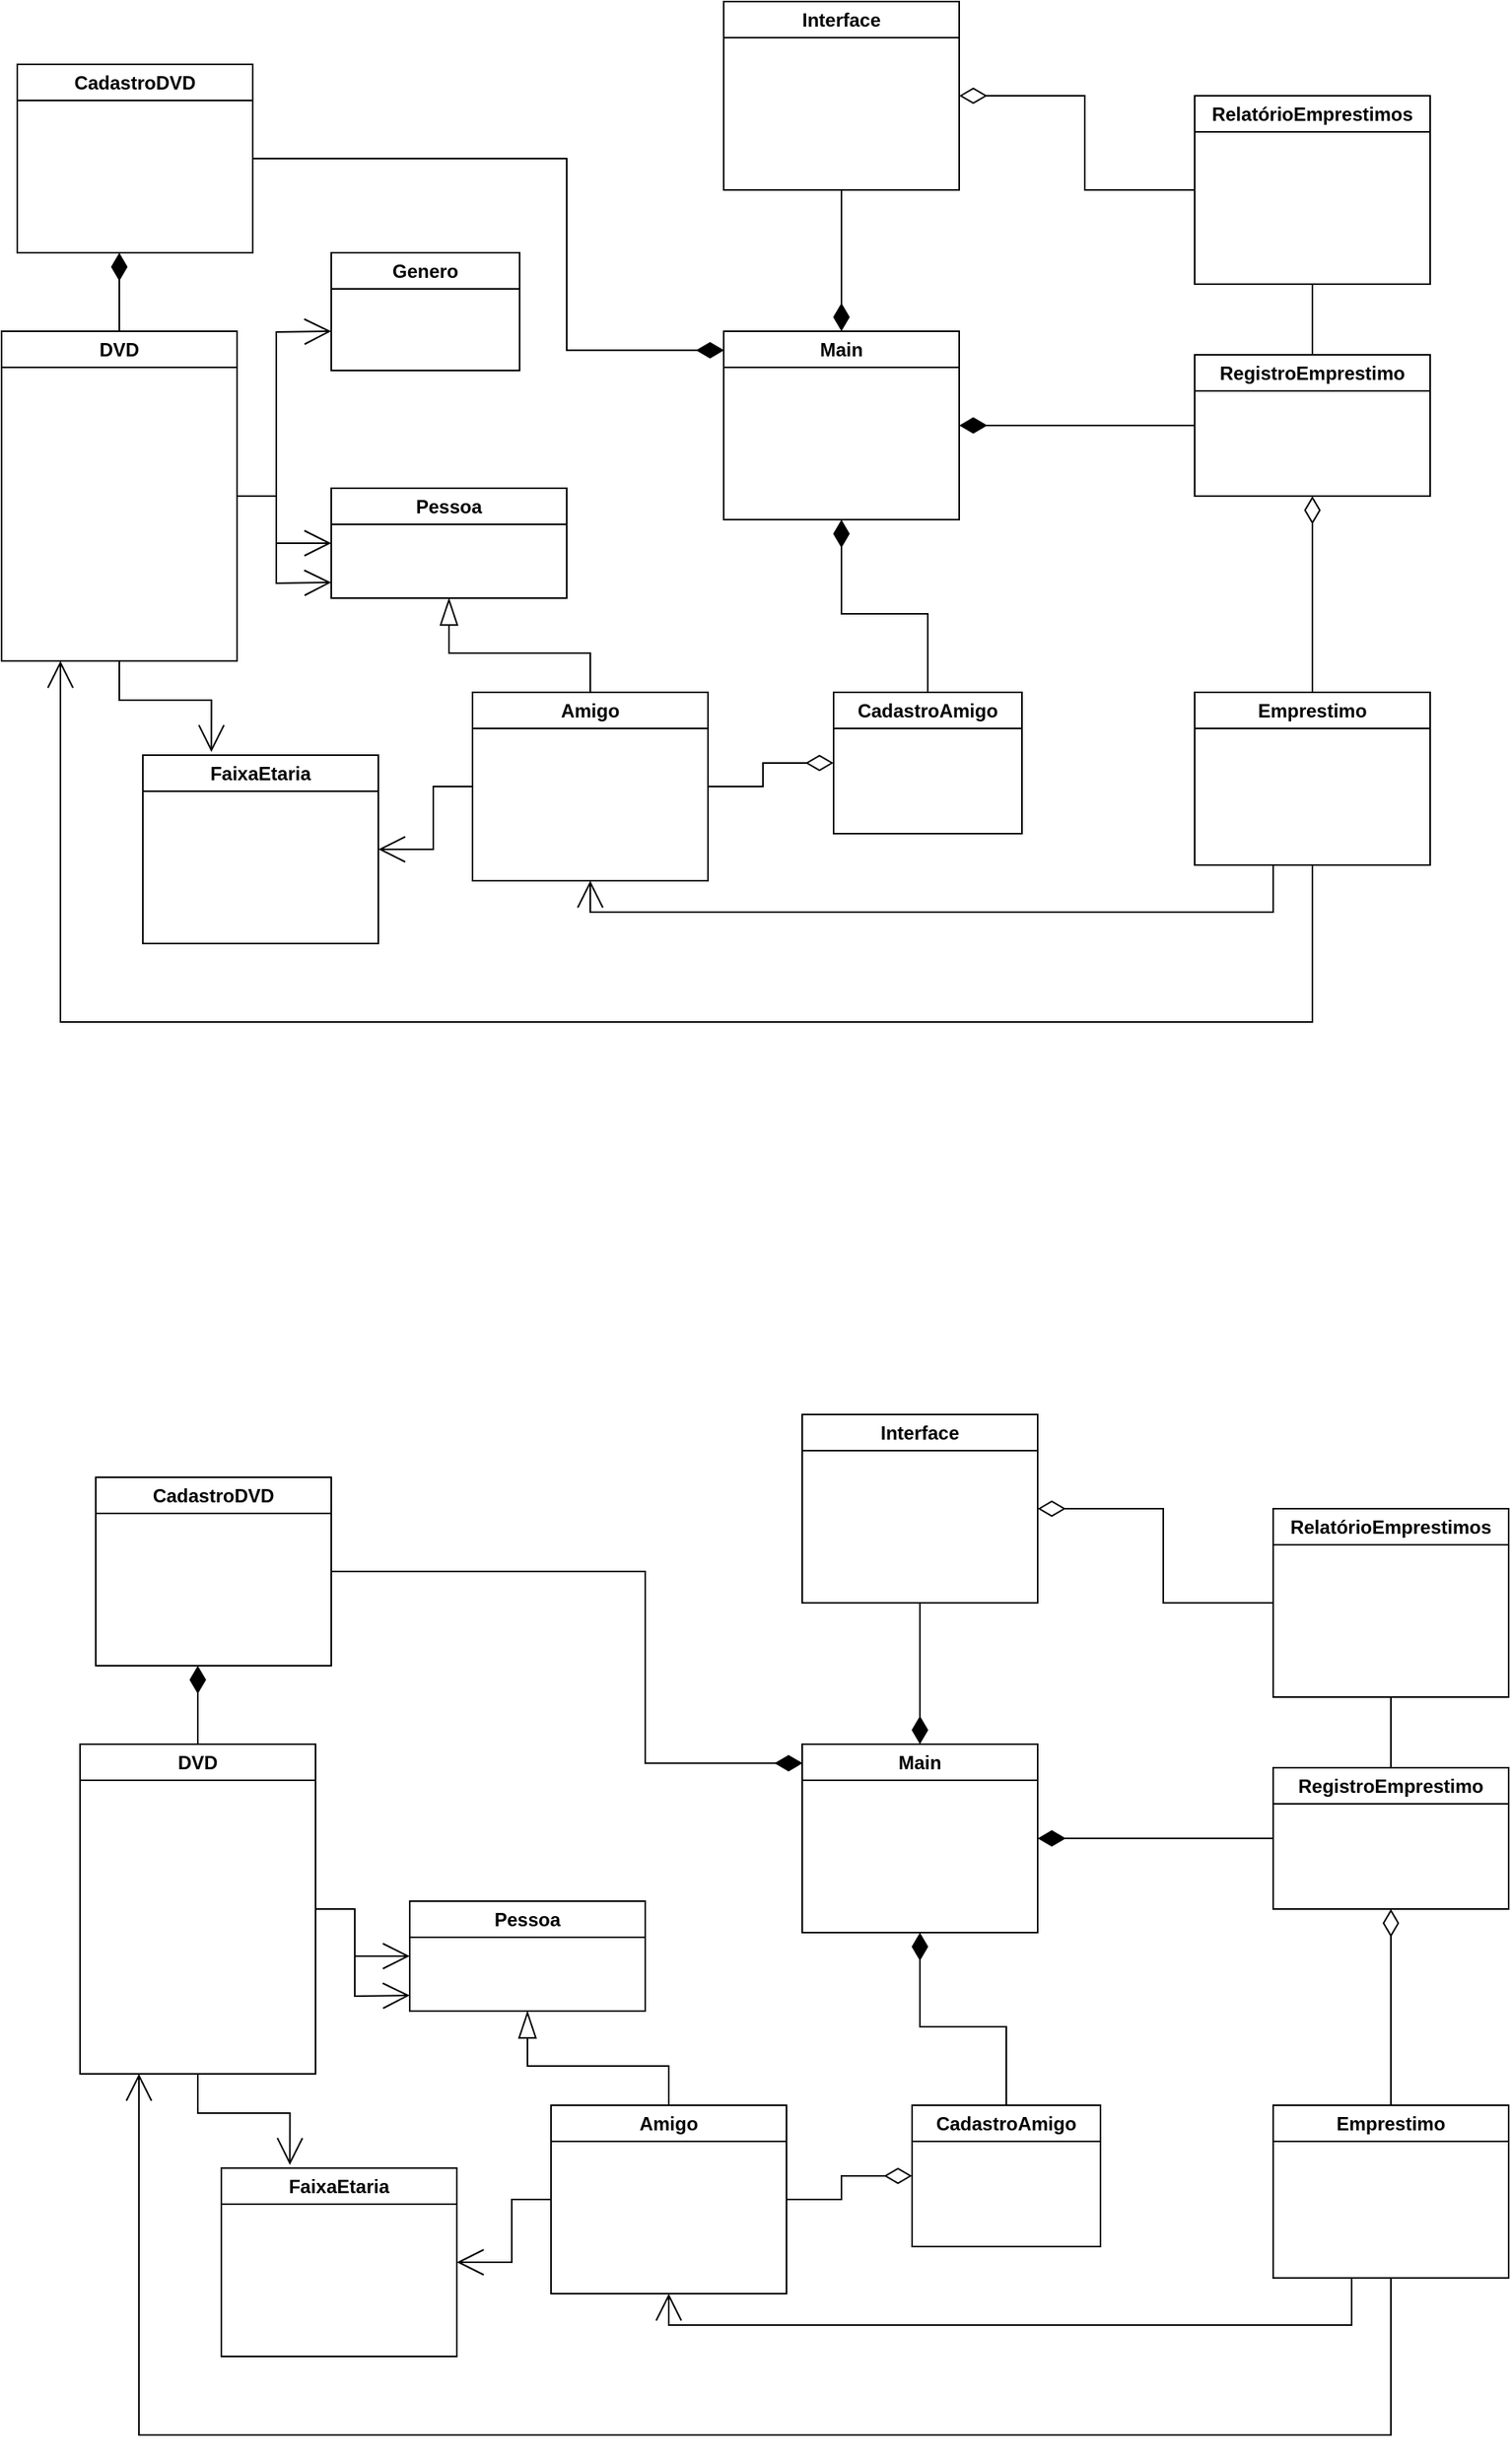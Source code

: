 <mxfile version="24.2.1" type="device">
  <diagram name="Página-1" id="Jprmb5H6BD0tqdkCDD7L">
    <mxGraphModel dx="1393" dy="753" grid="1" gridSize="10" guides="1" tooltips="1" connect="1" arrows="1" fold="1" page="1" pageScale="1" pageWidth="2000" pageHeight="2000" math="0" shadow="0">
      <root>
        <mxCell id="0" />
        <mxCell id="1" parent="0" />
        <mxCell id="xjkZMB67vpx3Vh0A0Mzx-1" value="Main" style="swimlane;whiteSpace=wrap;html=1;" vertex="1" parent="1">
          <mxGeometry x="490" y="260" width="150" height="120" as="geometry" />
        </mxCell>
        <mxCell id="xjkZMB67vpx3Vh0A0Mzx-32" style="edgeStyle=orthogonalEdgeStyle;rounded=0;orthogonalLoop=1;jettySize=auto;html=1;entryX=0.5;entryY=0;entryDx=0;entryDy=0;endArrow=diamondThin;endFill=1;endSize=15;" edge="1" parent="1" source="xjkZMB67vpx3Vh0A0Mzx-2" target="xjkZMB67vpx3Vh0A0Mzx-1">
          <mxGeometry relative="1" as="geometry" />
        </mxCell>
        <mxCell id="xjkZMB67vpx3Vh0A0Mzx-2" value="Interface" style="swimlane;whiteSpace=wrap;html=1;" vertex="1" parent="1">
          <mxGeometry x="490" y="50" width="150" height="120" as="geometry" />
        </mxCell>
        <mxCell id="xjkZMB67vpx3Vh0A0Mzx-14" style="edgeStyle=orthogonalEdgeStyle;rounded=0;orthogonalLoop=1;jettySize=auto;html=1;exitX=0;exitY=0.5;exitDx=0;exitDy=0;entryX=1;entryY=0.5;entryDx=0;entryDy=0;startArrow=none;startFill=0;endArrow=diamondThin;endFill=0;strokeWidth=1;jumpSize=6;endSize=15;" edge="1" parent="1" source="xjkZMB67vpx3Vh0A0Mzx-3" target="xjkZMB67vpx3Vh0A0Mzx-2">
          <mxGeometry relative="1" as="geometry" />
        </mxCell>
        <mxCell id="xjkZMB67vpx3Vh0A0Mzx-3" value="&lt;div&gt;RelatórioEmprestimos&lt;/div&gt;" style="swimlane;whiteSpace=wrap;html=1;" vertex="1" parent="1">
          <mxGeometry x="790" y="110" width="150" height="120" as="geometry" />
        </mxCell>
        <mxCell id="xjkZMB67vpx3Vh0A0Mzx-15" style="edgeStyle=orthogonalEdgeStyle;rounded=0;orthogonalLoop=1;jettySize=auto;html=1;entryX=0.5;entryY=1;entryDx=0;entryDy=0;endArrow=none;endFill=0;" edge="1" parent="1" source="xjkZMB67vpx3Vh0A0Mzx-4" target="xjkZMB67vpx3Vh0A0Mzx-3">
          <mxGeometry relative="1" as="geometry" />
        </mxCell>
        <mxCell id="xjkZMB67vpx3Vh0A0Mzx-19" style="edgeStyle=orthogonalEdgeStyle;rounded=0;orthogonalLoop=1;jettySize=auto;html=1;entryX=1;entryY=0.5;entryDx=0;entryDy=0;endArrow=diamondThin;endFill=1;endSize=15;" edge="1" parent="1" source="xjkZMB67vpx3Vh0A0Mzx-4" target="xjkZMB67vpx3Vh0A0Mzx-1">
          <mxGeometry relative="1" as="geometry" />
        </mxCell>
        <mxCell id="xjkZMB67vpx3Vh0A0Mzx-4" value="&lt;div&gt;RegistroEmprestimo&lt;/div&gt;" style="swimlane;whiteSpace=wrap;html=1;" vertex="1" parent="1">
          <mxGeometry x="790" y="275" width="150" height="90" as="geometry" />
        </mxCell>
        <mxCell id="xjkZMB67vpx3Vh0A0Mzx-16" style="edgeStyle=orthogonalEdgeStyle;rounded=0;orthogonalLoop=1;jettySize=auto;html=1;entryX=0.5;entryY=1;entryDx=0;entryDy=0;endArrow=diamondThin;endFill=0;endSize=15;" edge="1" parent="1" source="xjkZMB67vpx3Vh0A0Mzx-5" target="xjkZMB67vpx3Vh0A0Mzx-4">
          <mxGeometry relative="1" as="geometry" />
        </mxCell>
        <mxCell id="xjkZMB67vpx3Vh0A0Mzx-27" style="edgeStyle=orthogonalEdgeStyle;rounded=0;orthogonalLoop=1;jettySize=auto;html=1;entryX=0.25;entryY=1;entryDx=0;entryDy=0;endArrow=open;endFill=0;endSize=15;" edge="1" parent="1" source="xjkZMB67vpx3Vh0A0Mzx-5" target="xjkZMB67vpx3Vh0A0Mzx-12">
          <mxGeometry relative="1" as="geometry">
            <mxPoint x="170" y="670" as="targetPoint" />
            <Array as="points">
              <mxPoint x="865" y="700" />
              <mxPoint x="68" y="700" />
            </Array>
          </mxGeometry>
        </mxCell>
        <mxCell id="xjkZMB67vpx3Vh0A0Mzx-30" style="edgeStyle=orthogonalEdgeStyle;rounded=0;orthogonalLoop=1;jettySize=auto;html=1;entryX=0.5;entryY=1;entryDx=0;entryDy=0;endArrow=open;endFill=0;endSize=15;" edge="1" parent="1" source="xjkZMB67vpx3Vh0A0Mzx-5" target="xjkZMB67vpx3Vh0A0Mzx-7">
          <mxGeometry relative="1" as="geometry">
            <Array as="points">
              <mxPoint x="840" y="630" />
              <mxPoint x="405" y="630" />
            </Array>
          </mxGeometry>
        </mxCell>
        <mxCell id="xjkZMB67vpx3Vh0A0Mzx-5" value="Emprestimo" style="swimlane;whiteSpace=wrap;html=1;" vertex="1" parent="1">
          <mxGeometry x="790" y="490" width="150" height="110" as="geometry" />
        </mxCell>
        <mxCell id="xjkZMB67vpx3Vh0A0Mzx-18" style="edgeStyle=orthogonalEdgeStyle;rounded=0;orthogonalLoop=1;jettySize=auto;html=1;entryX=0.5;entryY=1;entryDx=0;entryDy=0;endArrow=diamondThin;endFill=1;endSize=15;" edge="1" parent="1" source="xjkZMB67vpx3Vh0A0Mzx-6" target="xjkZMB67vpx3Vh0A0Mzx-1">
          <mxGeometry relative="1" as="geometry" />
        </mxCell>
        <mxCell id="xjkZMB67vpx3Vh0A0Mzx-6" value="CadastroAmigo" style="swimlane;whiteSpace=wrap;html=1;" vertex="1" parent="1">
          <mxGeometry x="560" y="490" width="120" height="90" as="geometry" />
        </mxCell>
        <mxCell id="xjkZMB67vpx3Vh0A0Mzx-17" style="edgeStyle=orthogonalEdgeStyle;rounded=0;orthogonalLoop=1;jettySize=auto;html=1;entryX=0;entryY=0.5;entryDx=0;entryDy=0;endArrow=diamondThin;endFill=0;endSize=15;" edge="1" parent="1" source="xjkZMB67vpx3Vh0A0Mzx-7" target="xjkZMB67vpx3Vh0A0Mzx-6">
          <mxGeometry relative="1" as="geometry" />
        </mxCell>
        <mxCell id="xjkZMB67vpx3Vh0A0Mzx-29" style="edgeStyle=orthogonalEdgeStyle;rounded=0;orthogonalLoop=1;jettySize=auto;html=1;entryX=1;entryY=0.5;entryDx=0;entryDy=0;endArrow=open;endFill=0;endSize=15;" edge="1" parent="1" source="xjkZMB67vpx3Vh0A0Mzx-7" target="xjkZMB67vpx3Vh0A0Mzx-13">
          <mxGeometry relative="1" as="geometry" />
        </mxCell>
        <mxCell id="xjkZMB67vpx3Vh0A0Mzx-31" style="edgeStyle=orthogonalEdgeStyle;rounded=0;orthogonalLoop=1;jettySize=auto;html=1;entryX=0.5;entryY=1;entryDx=0;entryDy=0;endArrow=blockThin;endFill=0;endSize=15;" edge="1" parent="1" source="xjkZMB67vpx3Vh0A0Mzx-7" target="xjkZMB67vpx3Vh0A0Mzx-8">
          <mxGeometry relative="1" as="geometry" />
        </mxCell>
        <mxCell id="xjkZMB67vpx3Vh0A0Mzx-7" value="Amigo" style="swimlane;whiteSpace=wrap;html=1;" vertex="1" parent="1">
          <mxGeometry x="330" y="490" width="150" height="120" as="geometry" />
        </mxCell>
        <mxCell id="xjkZMB67vpx3Vh0A0Mzx-8" value="Pessoa" style="swimlane;whiteSpace=wrap;html=1;" vertex="1" parent="1">
          <mxGeometry x="240" y="360" width="150" height="70" as="geometry" />
        </mxCell>
        <mxCell id="xjkZMB67vpx3Vh0A0Mzx-10" value="Genero" style="swimlane;whiteSpace=wrap;html=1;" vertex="1" parent="1">
          <mxGeometry x="240" y="210" width="120" height="75" as="geometry" />
        </mxCell>
        <mxCell id="xjkZMB67vpx3Vh0A0Mzx-11" value="CadastroDVD" style="swimlane;whiteSpace=wrap;html=1;" vertex="1" parent="1">
          <mxGeometry x="40" y="90" width="150" height="120" as="geometry" />
        </mxCell>
        <mxCell id="xjkZMB67vpx3Vh0A0Mzx-23" style="edgeStyle=orthogonalEdgeStyle;rounded=0;orthogonalLoop=1;jettySize=auto;html=1;endArrow=open;endFill=0;endSize=15;" edge="1" parent="1" source="xjkZMB67vpx3Vh0A0Mzx-12">
          <mxGeometry relative="1" as="geometry">
            <mxPoint x="240" y="260" as="targetPoint" />
          </mxGeometry>
        </mxCell>
        <mxCell id="xjkZMB67vpx3Vh0A0Mzx-24" style="edgeStyle=orthogonalEdgeStyle;rounded=0;orthogonalLoop=1;jettySize=auto;html=1;endArrow=diamondThin;endFill=1;endSize=15;" edge="1" parent="1" source="xjkZMB67vpx3Vh0A0Mzx-12">
          <mxGeometry relative="1" as="geometry">
            <mxPoint x="105" y="210" as="targetPoint" />
          </mxGeometry>
        </mxCell>
        <mxCell id="xjkZMB67vpx3Vh0A0Mzx-25" style="edgeStyle=orthogonalEdgeStyle;rounded=0;orthogonalLoop=1;jettySize=auto;html=1;entryX=0;entryY=0.5;entryDx=0;entryDy=0;endArrow=open;endFill=0;endSize=15;" edge="1" parent="1" source="xjkZMB67vpx3Vh0A0Mzx-12" target="xjkZMB67vpx3Vh0A0Mzx-8">
          <mxGeometry relative="1" as="geometry" />
        </mxCell>
        <mxCell id="xjkZMB67vpx3Vh0A0Mzx-26" style="edgeStyle=orthogonalEdgeStyle;rounded=0;orthogonalLoop=1;jettySize=auto;html=1;endArrow=open;endFill=0;endSize=15;" edge="1" parent="1" source="xjkZMB67vpx3Vh0A0Mzx-12">
          <mxGeometry relative="1" as="geometry">
            <mxPoint x="240" y="420.0" as="targetPoint" />
          </mxGeometry>
        </mxCell>
        <mxCell id="xjkZMB67vpx3Vh0A0Mzx-12" value="DVD" style="swimlane;whiteSpace=wrap;html=1;" vertex="1" parent="1">
          <mxGeometry x="30" y="260" width="150" height="210" as="geometry" />
        </mxCell>
        <mxCell id="xjkZMB67vpx3Vh0A0Mzx-13" value="&lt;div&gt;FaixaEtaria&lt;/div&gt;" style="swimlane;whiteSpace=wrap;html=1;" vertex="1" parent="1">
          <mxGeometry x="120" y="530" width="150" height="120" as="geometry" />
        </mxCell>
        <mxCell id="xjkZMB67vpx3Vh0A0Mzx-22" style="edgeStyle=orthogonalEdgeStyle;rounded=0;orthogonalLoop=1;jettySize=auto;html=1;entryX=0.002;entryY=0.101;entryDx=0;entryDy=0;entryPerimeter=0;endArrow=diamondThin;endFill=1;endSize=15;" edge="1" parent="1" source="xjkZMB67vpx3Vh0A0Mzx-11" target="xjkZMB67vpx3Vh0A0Mzx-1">
          <mxGeometry relative="1" as="geometry">
            <Array as="points">
              <mxPoint x="390" y="150" />
              <mxPoint x="390" y="272" />
            </Array>
          </mxGeometry>
        </mxCell>
        <mxCell id="xjkZMB67vpx3Vh0A0Mzx-28" style="edgeStyle=orthogonalEdgeStyle;rounded=0;orthogonalLoop=1;jettySize=auto;html=1;entryX=0.291;entryY=-0.017;entryDx=0;entryDy=0;entryPerimeter=0;endArrow=open;endFill=0;endSize=15;" edge="1" parent="1" source="xjkZMB67vpx3Vh0A0Mzx-12" target="xjkZMB67vpx3Vh0A0Mzx-13">
          <mxGeometry relative="1" as="geometry" />
        </mxCell>
        <mxCell id="xjkZMB67vpx3Vh0A0Mzx-62" value="Main" style="swimlane;whiteSpace=wrap;html=1;" vertex="1" parent="1">
          <mxGeometry x="540" y="1160" width="150" height="120" as="geometry" />
        </mxCell>
        <mxCell id="xjkZMB67vpx3Vh0A0Mzx-63" style="edgeStyle=orthogonalEdgeStyle;rounded=0;orthogonalLoop=1;jettySize=auto;html=1;entryX=0.5;entryY=0;entryDx=0;entryDy=0;endArrow=diamondThin;endFill=1;endSize=15;" edge="1" parent="1" source="xjkZMB67vpx3Vh0A0Mzx-64" target="xjkZMB67vpx3Vh0A0Mzx-62">
          <mxGeometry relative="1" as="geometry" />
        </mxCell>
        <mxCell id="xjkZMB67vpx3Vh0A0Mzx-64" value="Interface" style="swimlane;whiteSpace=wrap;html=1;" vertex="1" parent="1">
          <mxGeometry x="540" y="950" width="150" height="120" as="geometry" />
        </mxCell>
        <mxCell id="xjkZMB67vpx3Vh0A0Mzx-65" style="edgeStyle=orthogonalEdgeStyle;rounded=0;orthogonalLoop=1;jettySize=auto;html=1;exitX=0;exitY=0.5;exitDx=0;exitDy=0;entryX=1;entryY=0.5;entryDx=0;entryDy=0;startArrow=none;startFill=0;endArrow=diamondThin;endFill=0;strokeWidth=1;jumpSize=6;endSize=15;" edge="1" parent="1" source="xjkZMB67vpx3Vh0A0Mzx-66" target="xjkZMB67vpx3Vh0A0Mzx-64">
          <mxGeometry relative="1" as="geometry" />
        </mxCell>
        <mxCell id="xjkZMB67vpx3Vh0A0Mzx-66" value="&lt;div&gt;RelatórioEmprestimos&lt;/div&gt;" style="swimlane;whiteSpace=wrap;html=1;" vertex="1" parent="1">
          <mxGeometry x="840" y="1010" width="150" height="120" as="geometry" />
        </mxCell>
        <mxCell id="xjkZMB67vpx3Vh0A0Mzx-67" style="edgeStyle=orthogonalEdgeStyle;rounded=0;orthogonalLoop=1;jettySize=auto;html=1;entryX=0.5;entryY=1;entryDx=0;entryDy=0;endArrow=none;endFill=0;" edge="1" parent="1" source="xjkZMB67vpx3Vh0A0Mzx-69" target="xjkZMB67vpx3Vh0A0Mzx-66">
          <mxGeometry relative="1" as="geometry" />
        </mxCell>
        <mxCell id="xjkZMB67vpx3Vh0A0Mzx-68" style="edgeStyle=orthogonalEdgeStyle;rounded=0;orthogonalLoop=1;jettySize=auto;html=1;entryX=1;entryY=0.5;entryDx=0;entryDy=0;endArrow=diamondThin;endFill=1;endSize=15;" edge="1" parent="1" source="xjkZMB67vpx3Vh0A0Mzx-69" target="xjkZMB67vpx3Vh0A0Mzx-62">
          <mxGeometry relative="1" as="geometry" />
        </mxCell>
        <mxCell id="xjkZMB67vpx3Vh0A0Mzx-69" value="&lt;div&gt;RegistroEmprestimo&lt;/div&gt;" style="swimlane;whiteSpace=wrap;html=1;" vertex="1" parent="1">
          <mxGeometry x="840" y="1175" width="150" height="90" as="geometry" />
        </mxCell>
        <mxCell id="xjkZMB67vpx3Vh0A0Mzx-70" style="edgeStyle=orthogonalEdgeStyle;rounded=0;orthogonalLoop=1;jettySize=auto;html=1;entryX=0.5;entryY=1;entryDx=0;entryDy=0;endArrow=diamondThin;endFill=0;endSize=15;" edge="1" parent="1" source="xjkZMB67vpx3Vh0A0Mzx-73" target="xjkZMB67vpx3Vh0A0Mzx-69">
          <mxGeometry relative="1" as="geometry" />
        </mxCell>
        <mxCell id="xjkZMB67vpx3Vh0A0Mzx-71" style="edgeStyle=orthogonalEdgeStyle;rounded=0;orthogonalLoop=1;jettySize=auto;html=1;entryX=0.25;entryY=1;entryDx=0;entryDy=0;endArrow=open;endFill=0;endSize=15;" edge="1" parent="1" source="xjkZMB67vpx3Vh0A0Mzx-73" target="xjkZMB67vpx3Vh0A0Mzx-87">
          <mxGeometry relative="1" as="geometry">
            <mxPoint x="220" y="1570" as="targetPoint" />
            <Array as="points">
              <mxPoint x="915" y="1600" />
              <mxPoint x="118" y="1600" />
            </Array>
          </mxGeometry>
        </mxCell>
        <mxCell id="xjkZMB67vpx3Vh0A0Mzx-72" style="edgeStyle=orthogonalEdgeStyle;rounded=0;orthogonalLoop=1;jettySize=auto;html=1;entryX=0.5;entryY=1;entryDx=0;entryDy=0;endArrow=open;endFill=0;endSize=15;" edge="1" parent="1" source="xjkZMB67vpx3Vh0A0Mzx-73" target="xjkZMB67vpx3Vh0A0Mzx-79">
          <mxGeometry relative="1" as="geometry">
            <Array as="points">
              <mxPoint x="890" y="1530" />
              <mxPoint x="455" y="1530" />
            </Array>
          </mxGeometry>
        </mxCell>
        <mxCell id="xjkZMB67vpx3Vh0A0Mzx-73" value="Emprestimo" style="swimlane;whiteSpace=wrap;html=1;" vertex="1" parent="1">
          <mxGeometry x="840" y="1390" width="150" height="110" as="geometry" />
        </mxCell>
        <mxCell id="xjkZMB67vpx3Vh0A0Mzx-74" style="edgeStyle=orthogonalEdgeStyle;rounded=0;orthogonalLoop=1;jettySize=auto;html=1;entryX=0.5;entryY=1;entryDx=0;entryDy=0;endArrow=diamondThin;endFill=1;endSize=15;" edge="1" parent="1" source="xjkZMB67vpx3Vh0A0Mzx-75" target="xjkZMB67vpx3Vh0A0Mzx-62">
          <mxGeometry relative="1" as="geometry" />
        </mxCell>
        <mxCell id="xjkZMB67vpx3Vh0A0Mzx-75" value="CadastroAmigo" style="swimlane;whiteSpace=wrap;html=1;" vertex="1" parent="1">
          <mxGeometry x="610" y="1390" width="120" height="90" as="geometry" />
        </mxCell>
        <mxCell id="xjkZMB67vpx3Vh0A0Mzx-76" style="edgeStyle=orthogonalEdgeStyle;rounded=0;orthogonalLoop=1;jettySize=auto;html=1;entryX=0;entryY=0.5;entryDx=0;entryDy=0;endArrow=diamondThin;endFill=0;endSize=15;" edge="1" parent="1" source="xjkZMB67vpx3Vh0A0Mzx-79" target="xjkZMB67vpx3Vh0A0Mzx-75">
          <mxGeometry relative="1" as="geometry" />
        </mxCell>
        <mxCell id="xjkZMB67vpx3Vh0A0Mzx-77" style="edgeStyle=orthogonalEdgeStyle;rounded=0;orthogonalLoop=1;jettySize=auto;html=1;entryX=1;entryY=0.5;entryDx=0;entryDy=0;endArrow=open;endFill=0;endSize=15;" edge="1" parent="1" source="xjkZMB67vpx3Vh0A0Mzx-79" target="xjkZMB67vpx3Vh0A0Mzx-88">
          <mxGeometry relative="1" as="geometry" />
        </mxCell>
        <mxCell id="xjkZMB67vpx3Vh0A0Mzx-78" style="edgeStyle=orthogonalEdgeStyle;rounded=0;orthogonalLoop=1;jettySize=auto;html=1;entryX=0.5;entryY=1;entryDx=0;entryDy=0;endArrow=blockThin;endFill=0;endSize=15;" edge="1" parent="1" source="xjkZMB67vpx3Vh0A0Mzx-79" target="xjkZMB67vpx3Vh0A0Mzx-80">
          <mxGeometry relative="1" as="geometry" />
        </mxCell>
        <mxCell id="xjkZMB67vpx3Vh0A0Mzx-79" value="Amigo" style="swimlane;whiteSpace=wrap;html=1;" vertex="1" parent="1">
          <mxGeometry x="380" y="1390" width="150" height="120" as="geometry" />
        </mxCell>
        <mxCell id="xjkZMB67vpx3Vh0A0Mzx-80" value="Pessoa" style="swimlane;whiteSpace=wrap;html=1;" vertex="1" parent="1">
          <mxGeometry x="290" y="1260" width="150" height="70" as="geometry" />
        </mxCell>
        <mxCell id="xjkZMB67vpx3Vh0A0Mzx-82" value="CadastroDVD" style="swimlane;whiteSpace=wrap;html=1;" vertex="1" parent="1">
          <mxGeometry x="90" y="990" width="150" height="120" as="geometry" />
        </mxCell>
        <mxCell id="xjkZMB67vpx3Vh0A0Mzx-84" style="edgeStyle=orthogonalEdgeStyle;rounded=0;orthogonalLoop=1;jettySize=auto;html=1;endArrow=diamondThin;endFill=1;endSize=15;" edge="1" parent="1" source="xjkZMB67vpx3Vh0A0Mzx-87">
          <mxGeometry relative="1" as="geometry">
            <mxPoint x="155" y="1110" as="targetPoint" />
          </mxGeometry>
        </mxCell>
        <mxCell id="xjkZMB67vpx3Vh0A0Mzx-85" style="edgeStyle=orthogonalEdgeStyle;rounded=0;orthogonalLoop=1;jettySize=auto;html=1;entryX=0;entryY=0.5;entryDx=0;entryDy=0;endArrow=open;endFill=0;endSize=15;" edge="1" parent="1" source="xjkZMB67vpx3Vh0A0Mzx-87" target="xjkZMB67vpx3Vh0A0Mzx-80">
          <mxGeometry relative="1" as="geometry" />
        </mxCell>
        <mxCell id="xjkZMB67vpx3Vh0A0Mzx-86" style="edgeStyle=orthogonalEdgeStyle;rounded=0;orthogonalLoop=1;jettySize=auto;html=1;endArrow=open;endFill=0;endSize=15;" edge="1" parent="1" source="xjkZMB67vpx3Vh0A0Mzx-87">
          <mxGeometry relative="1" as="geometry">
            <mxPoint x="290" y="1320" as="targetPoint" />
          </mxGeometry>
        </mxCell>
        <mxCell id="xjkZMB67vpx3Vh0A0Mzx-87" value="DVD" style="swimlane;whiteSpace=wrap;html=1;" vertex="1" parent="1">
          <mxGeometry x="80" y="1160" width="150" height="210" as="geometry" />
        </mxCell>
        <mxCell id="xjkZMB67vpx3Vh0A0Mzx-88" value="&lt;div&gt;FaixaEtaria&lt;/div&gt;" style="swimlane;whiteSpace=wrap;html=1;" vertex="1" parent="1">
          <mxGeometry x="170" y="1430" width="150" height="120" as="geometry" />
        </mxCell>
        <mxCell id="xjkZMB67vpx3Vh0A0Mzx-89" style="edgeStyle=orthogonalEdgeStyle;rounded=0;orthogonalLoop=1;jettySize=auto;html=1;entryX=0.002;entryY=0.101;entryDx=0;entryDy=0;entryPerimeter=0;endArrow=diamondThin;endFill=1;endSize=15;" edge="1" parent="1" source="xjkZMB67vpx3Vh0A0Mzx-82" target="xjkZMB67vpx3Vh0A0Mzx-62">
          <mxGeometry relative="1" as="geometry">
            <Array as="points">
              <mxPoint x="440" y="1050" />
              <mxPoint x="440" y="1172" />
            </Array>
          </mxGeometry>
        </mxCell>
        <mxCell id="xjkZMB67vpx3Vh0A0Mzx-90" style="edgeStyle=orthogonalEdgeStyle;rounded=0;orthogonalLoop=1;jettySize=auto;html=1;entryX=0.291;entryY=-0.017;entryDx=0;entryDy=0;entryPerimeter=0;endArrow=open;endFill=0;endSize=15;" edge="1" parent="1" source="xjkZMB67vpx3Vh0A0Mzx-87" target="xjkZMB67vpx3Vh0A0Mzx-88">
          <mxGeometry relative="1" as="geometry" />
        </mxCell>
      </root>
    </mxGraphModel>
  </diagram>
</mxfile>
